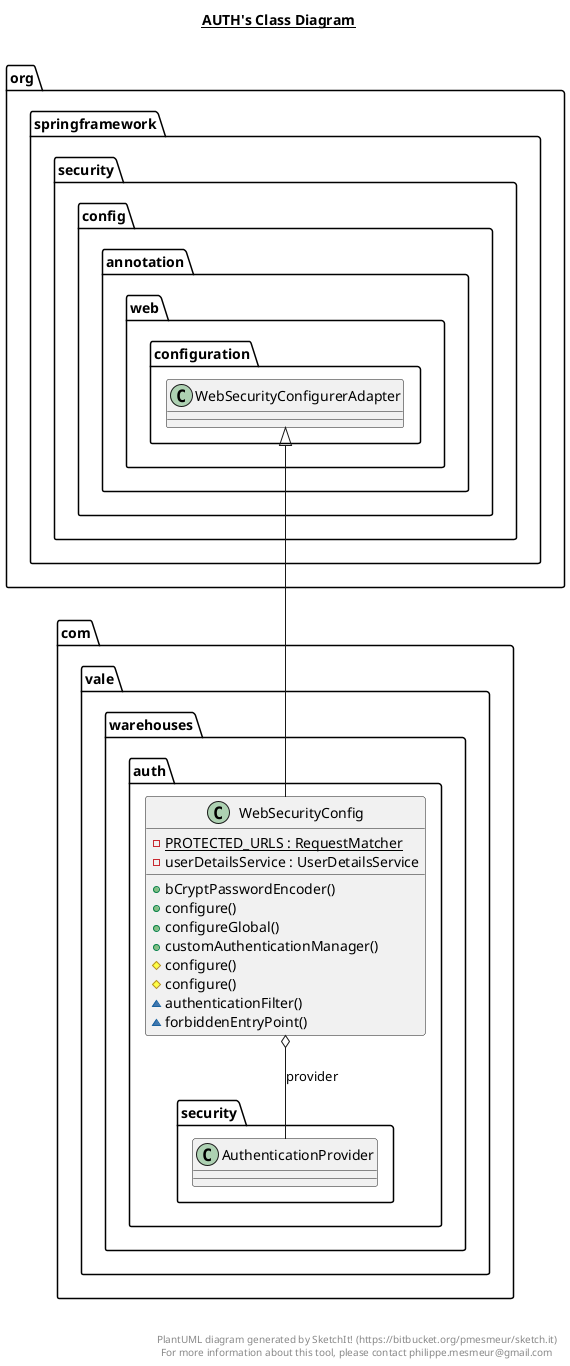 @startuml

title __AUTH's Class Diagram__\n

  namespace com.vale.warehouses {
    namespace auth {
      class com.vale.warehouses.auth.WebSecurityConfig {
          {static} - PROTECTED_URLS : RequestMatcher
          - userDetailsService : UserDetailsService
          + bCryptPasswordEncoder()
          + configure()
          + configureGlobal()
          + customAuthenticationManager()
          # configure()
          # configure()
          ~ authenticationFilter()
          ~ forbiddenEntryPoint()
      }
    }
  }
  

  com.vale.warehouses.auth.WebSecurityConfig -up-|> org.springframework.security.config.annotation.web.configuration.WebSecurityConfigurerAdapter
  com.vale.warehouses.auth.WebSecurityConfig o-- com.vale.warehouses.auth.security.AuthenticationProvider : provider


right footer


PlantUML diagram generated by SketchIt! (https://bitbucket.org/pmesmeur/sketch.it)
For more information about this tool, please contact philippe.mesmeur@gmail.com
endfooter

@enduml
